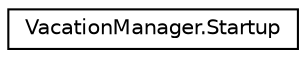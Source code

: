 digraph "Graphical Class Hierarchy"
{
 // LATEX_PDF_SIZE
  edge [fontname="Helvetica",fontsize="10",labelfontname="Helvetica",labelfontsize="10"];
  node [fontname="Helvetica",fontsize="10",shape=record];
  rankdir="LR";
  Node0 [label="VacationManager.Startup",height=0.2,width=0.4,color="black", fillcolor="white", style="filled",URL="$class_vacation_manager_1_1_startup.html",tooltip="The application starts form this class."];
}

